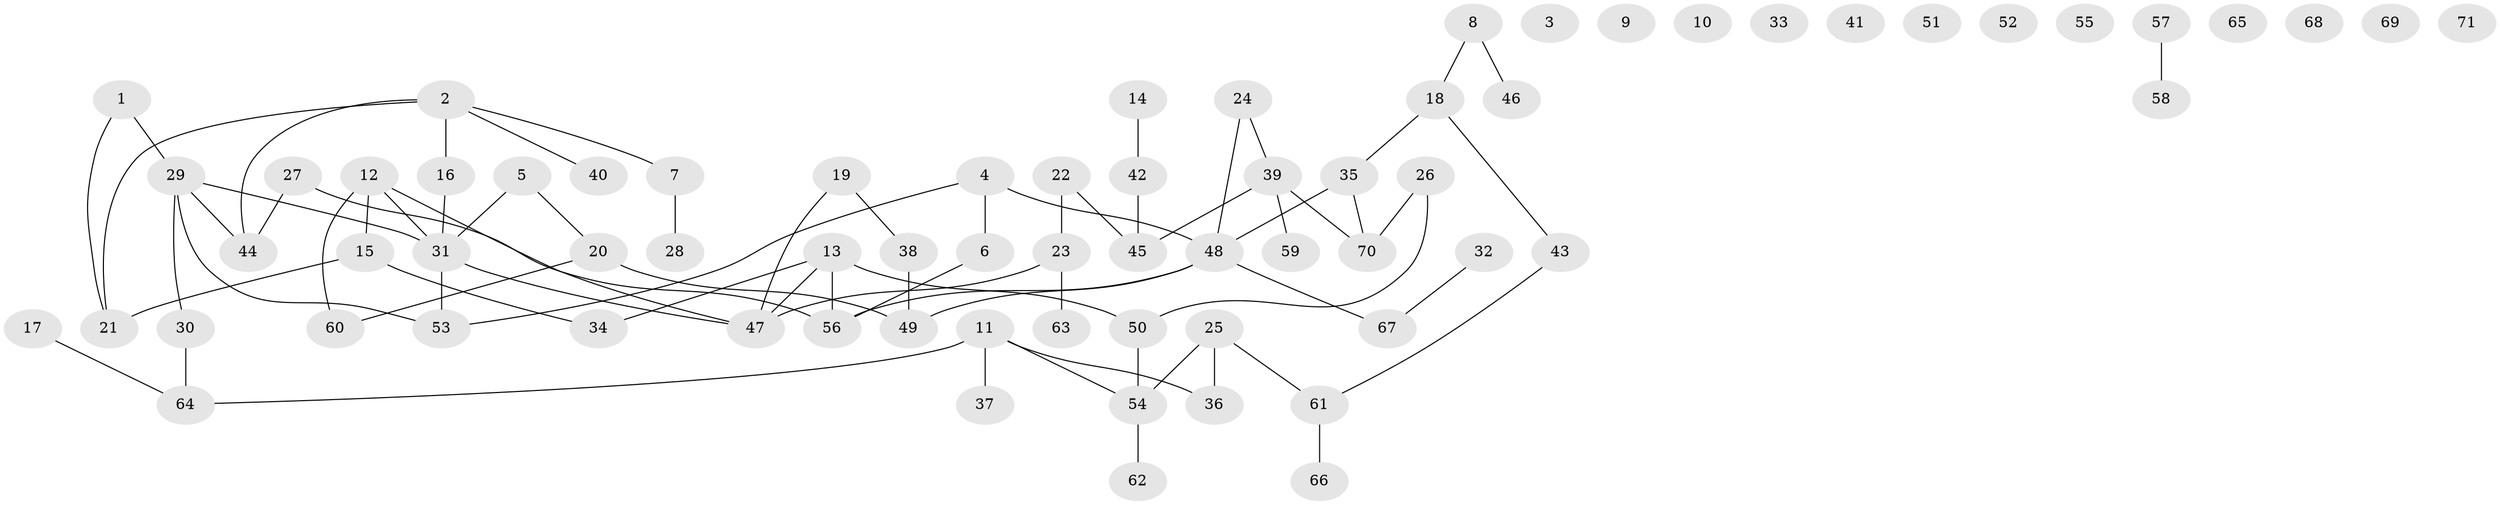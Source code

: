 // coarse degree distribution, {6: 0.125, 2: 0.1875, 3: 0.1875, 1: 0.3125, 4: 0.1875}
// Generated by graph-tools (version 1.1) at 2025/48/03/04/25 22:48:21]
// undirected, 71 vertices, 75 edges
graph export_dot {
  node [color=gray90,style=filled];
  1;
  2;
  3;
  4;
  5;
  6;
  7;
  8;
  9;
  10;
  11;
  12;
  13;
  14;
  15;
  16;
  17;
  18;
  19;
  20;
  21;
  22;
  23;
  24;
  25;
  26;
  27;
  28;
  29;
  30;
  31;
  32;
  33;
  34;
  35;
  36;
  37;
  38;
  39;
  40;
  41;
  42;
  43;
  44;
  45;
  46;
  47;
  48;
  49;
  50;
  51;
  52;
  53;
  54;
  55;
  56;
  57;
  58;
  59;
  60;
  61;
  62;
  63;
  64;
  65;
  66;
  67;
  68;
  69;
  70;
  71;
  1 -- 21;
  1 -- 29;
  2 -- 7;
  2 -- 16;
  2 -- 21;
  2 -- 40;
  2 -- 44;
  4 -- 6;
  4 -- 48;
  4 -- 53;
  5 -- 20;
  5 -- 31;
  6 -- 56;
  7 -- 28;
  8 -- 18;
  8 -- 46;
  11 -- 36;
  11 -- 37;
  11 -- 54;
  11 -- 64;
  12 -- 15;
  12 -- 31;
  12 -- 47;
  12 -- 60;
  13 -- 34;
  13 -- 47;
  13 -- 50;
  13 -- 56;
  14 -- 42;
  15 -- 21;
  15 -- 34;
  16 -- 31;
  17 -- 64;
  18 -- 35;
  18 -- 43;
  19 -- 38;
  19 -- 47;
  20 -- 49;
  20 -- 60;
  22 -- 23;
  22 -- 45;
  23 -- 47;
  23 -- 63;
  24 -- 39;
  24 -- 48;
  25 -- 36;
  25 -- 54;
  25 -- 61;
  26 -- 50;
  26 -- 70;
  27 -- 44;
  27 -- 56;
  29 -- 30;
  29 -- 31;
  29 -- 44;
  29 -- 53;
  30 -- 64;
  31 -- 47;
  31 -- 53;
  32 -- 67;
  35 -- 48;
  35 -- 70;
  38 -- 49;
  39 -- 45;
  39 -- 59;
  39 -- 70;
  42 -- 45;
  43 -- 61;
  48 -- 49;
  48 -- 56;
  48 -- 67;
  50 -- 54;
  54 -- 62;
  57 -- 58;
  61 -- 66;
}
